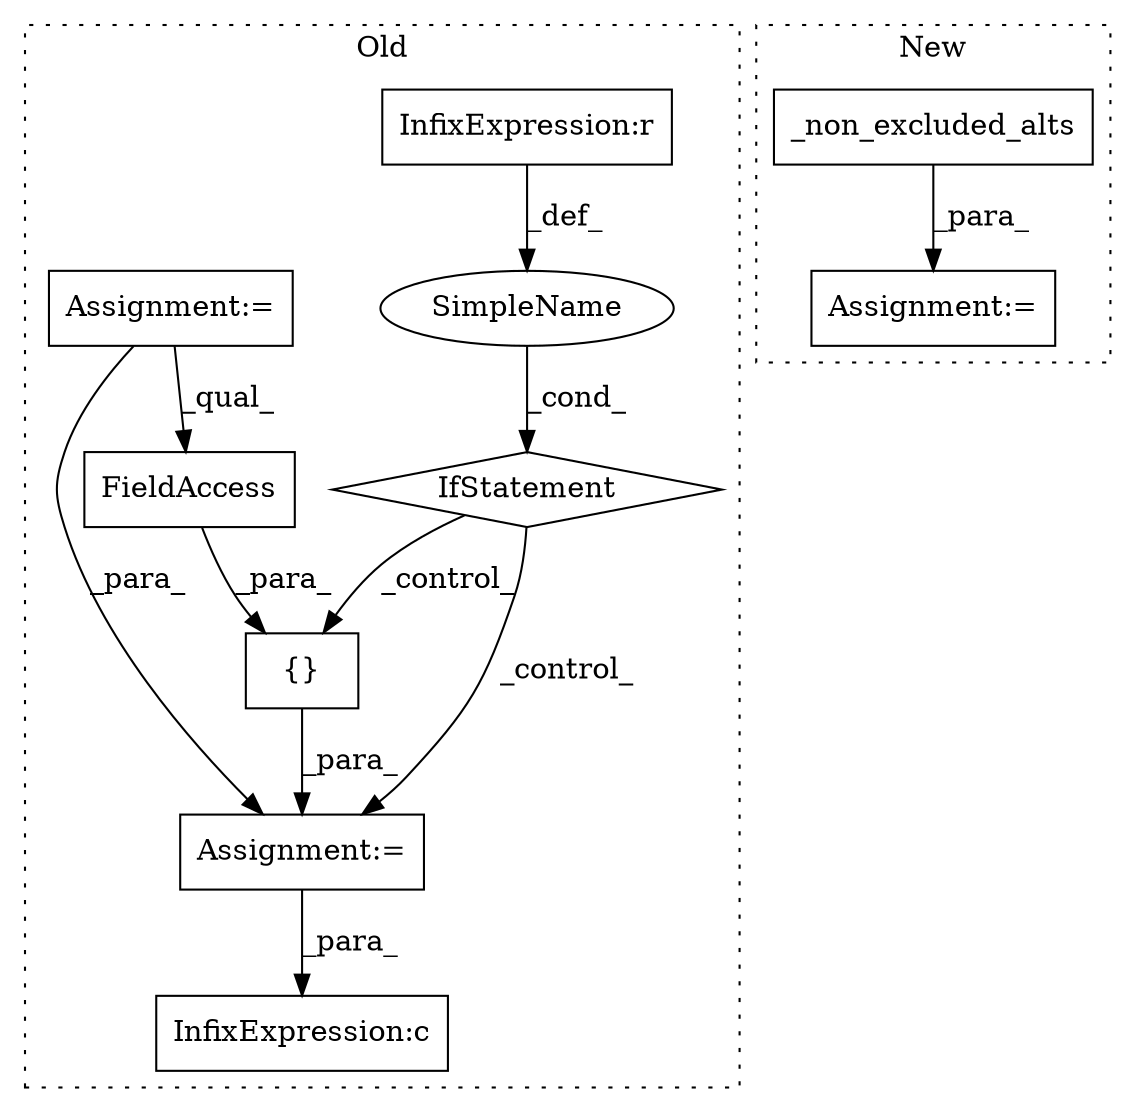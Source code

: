 digraph G {
subgraph cluster0 {
1 [label="IfStatement" a="25" s="3069,3096" l="4,2" shape="diamond"];
3 [label="{}" a="4" s="3134,3164" l="1,1" shape="box"];
4 [label="InfixExpression:r" a="27" s="3088" l="4" shape="box"];
5 [label="InfixExpression:c" a="27" s="3201" l="4" shape="box"];
6 [label="SimpleName" a="42" s="" l="" shape="ellipse"];
7 [label="FieldAccess" a="22" s="3135" l="29" shape="box"];
9 [label="Assignment:=" a="7" s="3121" l="1" shape="box"];
10 [label="Assignment:=" a="7" s="3033" l="13" shape="box"];
label = "Old";
style="dotted";
}
subgraph cluster1 {
2 [label="_non_excluded_alts" a="32" s="3349,3407" l="19,1" shape="box"];
8 [label="Assignment:=" a="7" s="3348" l="1" shape="box"];
label = "New";
style="dotted";
}
1 -> 9 [label="_control_"];
1 -> 3 [label="_control_"];
2 -> 8 [label="_para_"];
3 -> 9 [label="_para_"];
4 -> 6 [label="_def_"];
6 -> 1 [label="_cond_"];
7 -> 3 [label="_para_"];
9 -> 5 [label="_para_"];
10 -> 7 [label="_qual_"];
10 -> 9 [label="_para_"];
}